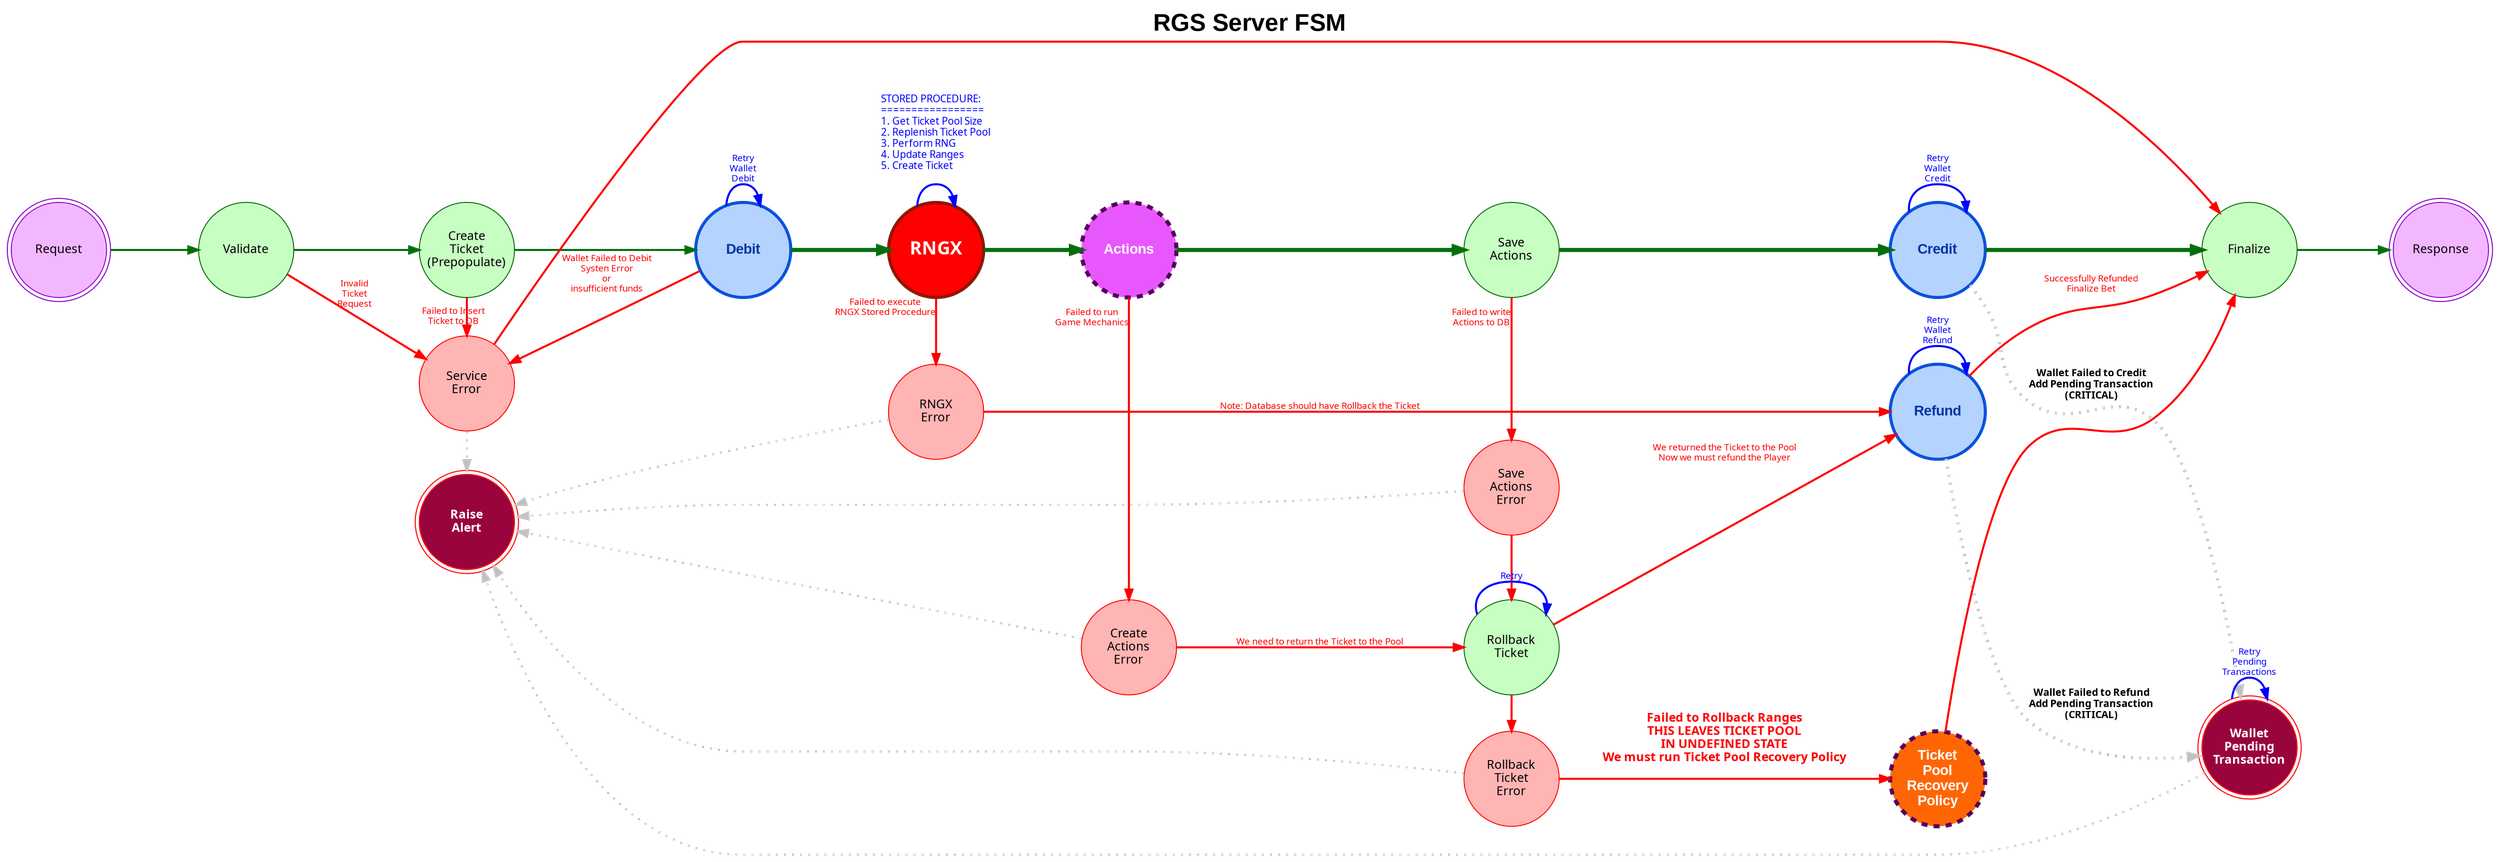 digraph finite_state_machine {

	pad = 0.1;
	bgcolor="transparent";
	rankdir=LR;
	ranksep="1.2";

	graph [label="RGS Server FSM", labelloc=t, fontname="Arial Black", fontsize=24];
	edge [concentrate=false, penwidth="2"];

	node [shape="circle" fixedsize="true" height="1.3" fontname="Verdana" fontsize="12" fontcolor="#000000"];

	{ rank=source "Request" }

	{ rank=same "Create\nTicket\n(Prepopulate)"	, "Service\nError" }
	{ rank=same "Refund", "Credit" }
	{ rank=same "RNGX", "RNGX\nError" }
	{ rank=same "Actions", "Create\nActions\nError" }
	{ rank=same "Save\nActions", "Save\nActions\nError", "Rollback\nTicket", "Rollback\nTicket\nError" }
	{ rank=same "Raise\nAlert", "Service\nError" }

	"Request" 							-> 		"Validate"									[label="" fontname=Verdana fontsize=9 fontcolor="#036D0B" color="#036D0B"];

	"Validate" 							-> 		"Create\nTicket\n(Prepopulate)"				[weight=10 label="" fontname=Verdana fontsize=9 fontcolor="#036D0B" color="#036D0B"];
	"Validate" 							-> 		"Service\nError"							[label="Invalid\nTicket\nRequest" fontname=Verdana fontsize=9 fontcolor="#FF0000" color="#FF0000"];

	"Service\nError"					-> 		"Finalize"									[label="" fontname=Verdana fontsize=9 fontcolor="#036D0B" color="#ff0000"];

	"Create\nTicket\n(Prepopulate)" 	-> 		"Debit"										[weight=10 label="" fontname=Verdana fontsize=9 fontcolor="#036D0B" color="#036D0B"];
	"Create\nTicket\n(Prepopulate)"		-> 		"Service\nError"							[label="Failed to Insert\nTicket to DB" fontname=Verdana fontsize=9 fontcolor="#FF0000" color="#FF0000"];

	"Debit" 							-> 		"RNGX"										[weight=10 label="" fontname=Verdana fontsize=9 fontcolor="#036D0B" color="#036D0B" penwidth="4"];
	"Debit" 							-> 		"Debit"										[label="Retry\nWallet\nDebit" fontname=Verdana fontsize=9 fontcolor="#0000ff" color="#0000ff"];
	"Debit" 							-> 		"Service\nError"							[label="Wallet Failed to Debit\nSysten Error\nor\ninsufficient funds" fontname=Verdana fontsize=9 fontcolor="#ff0000" color="#ff0000"];

	"RNGX" 								-> 		"RNGX"										[label="\n\nSTORED PROCEDURE:\l=================\l1. Get Ticket Pool Size\l2. Replenish Ticket Pool\l3. Perform RNG\l4. Update Ranges\l5. Create Ticket\l\n" fontname=Verdana fontsize=10 fontcolor="blue" color="blue"];
	"RNGX" 								-> 		"Actions"									[weight=10 label="" fontname=Verdana fontsize=9 fontcolor="#036D0B" color="#036D0B" penwidth="4"];
	"RNGX" 								-> 		"RNGX\nError"								[taillabel="Failed to execute\nRNGX Stored Procedure\n\n\n" fontname=Verdana fontsize=9 fontcolor="#FF0000" color="#FF0000"];
	"RNGX\nError"						-> 		"Refund"									[weight=30000 label="Note: Database should have Rollback the Ticket" fontname=Verdana fontsize=9 fontcolor="#FF0000" color="#ff0000"];

	"Actions"							-> 		"Save\nActions"								[weight=100 label="" fontname=Verdana fontsize=9 fontcolor="#036D0B" color="#036D0B" penwidth="4"];
	"Actions"							-> 		"Create\nActions\nError"					[taillabel="\nFailed to run\nGame Mechanics" fontname=Verdana fontsize=9 fontcolor="#ff0000" color="#ff0000"];

	"Create\nActions\nError"			-> 		"Rollback\nTicket"							[weight=30 label="We need to return the Ticket to the Pool" fontname=Verdana fontsize=9 fontcolor="#ff0000" color="#ff0000"];

	"Rollback\nTicket"					->		"Rollback\nTicket"							[label="Retry" fontname=Verdana fontsize=9 fontcolor="#0000ff" color="#0000ff"];
	"Rollback\nTicket"					->		"Refund"									[label="We returned the Ticket to the Pool\nNow we must refund the Player" fontname=Verdana fontsize=9 fontcolor="#ff0000" color="#ff0000"];
	"Rollback\nTicket"					->		"Rollback\nTicket\nError"					[label="" fontname=Verdana fontsize=14 fontcolor="#ff0000" color="#ff0000"];

	"Rollback\nTicket\nError"			->		"Ticket\nPool\nRecovery\nPolicy"			[label="\n\n\nFailed to Rollback Ranges\nTHIS LEAVES TICKET POOL\nIN UNDEFINED STATE\nWe must run Ticket Pool Recovery Policy\n\n" weight=1000 fontname="Verdana Bold" fontsize=12 fontcolor="#ff0000" color="#ff0000"];

	"Ticket\nPool\nRecovery\nPolicy"	-> 		"Finalize"									[label="" fontname=Verdana fontsize=9 fontcolor="#036D0B" color="#ff0000"];

	"Save\nActions"						-> 		"Credit"									[weight=1000 label="" fontname=Verdana fontsize=9 fontcolor="#036D0B" color="#036D0B" penwidth="4"];
	"Save\nActions"						-> 		"Save\nActions\nError"						[taillabel="\nFailed to write\nActions to DB" fontname=Verdana fontsize=9 fontcolor="#ff0000" color="#ff0000"];

	"Save\nActions\nError"				-> 		"Rollback\nTicket"							[label="" fontname=Verdana fontsize=9 fontcolor="#036D0B" color="#ff0000"];

	"Credit"							-> 		"Credit"									[label="Retry\nWallet\nCredit" fontname=Verdana fontsize=9 fontcolor="#0000ff" color="#0000ff"];
	"Credit"							-> 		"Wallet\nPending\nTransaction"				[label="\n\n\nWallet Failed to Credit\nAdd Pending Transaction\n(CRITICAL)" fontname="Verdana Bold" fontsize=10 fontcolor="balck" color="gray" style="dotted" penwidth="3"];
	"Credit"							-> 		"Finalize"									[weight=1000 label="" fontname=Verdana fontsize=9 fontcolor="#036D0B" color="#036D0B" penwidth="4"];

	"Finalize"							-> 		"Response"									[label="" fontname=Verdana fontsize=9 fontcolor="#036D0B" color="#036D0B"];

	"Refund"							-> 		"Refund"									[label="Retry\nWallet\nRefund" fontname=Verdana fontsize=9 fontcolor="#0000ff" color="#0000ff"];
	"Refund"							-> 		"Finalize"									[label="\n\nSuccessfully Refunded\nFinalize Bet" fontname=Verdana fontsize=9 fontcolor="#ff0000" color="#ff0000"];
	"Refund"							-> 		"Wallet\nPending\nTransaction"				[label="\n\n\n\n\n\n\n\n\n\n\n\n\n\n\n\n\n\n\n\n\n\nWallet Failed to Refund\nAdd Pending Transaction\n(CRITICAL)" fontname="Verdana Bold" fontsize=10 fontcolor="balck" color="gray" style="dotted" penwidth="3"];

	"Wallet\nPending\nTransaction"		->		"Wallet\nPending\nTransaction"				[label="Retry\nPending\nTransactions" fontname=Verdana fontsize=9 fontcolor="#0000ff" color="#0000ff"];

	"Create\nActions\nError", "Save\nActions\nError", "RNGX\nError", "Service\nError" , "Wallet\nPending\nTransaction" , "Rollback\nTicket\nError" -> "Raise\nAlert" [label="" fontname=Verdana fontsize=9 fontcolor="balck" color="gray" style="dotted"];

	"Request", "Response"
	[shape="doublecircle" fillcolor="#F3B7FF" style=filled color="#8C05CC"];

	"Create\nActions\nError", "Save\nActions\nError", "RNGX\nError", "Service\nError", "Rollback\nTicket\nError"
	[color=red fillcolor="#FFB5B4" style=filled]

	"RNGX"
	[fillcolor="#ff0000" style=filled color="#881502" fontcolor="white" fontsize="18" fontname="Verdana Bold" penwidth="3"];

	"Debit", "Credit", "Refund"
	[fillcolor="#B4D3FF" style=filled color="#054ED9" fontcolor="#0433A5" fontsize="14" fontname="Arial Black" penwidth="3"];

	"Validate", "Finalize", "Create\nTicket\n(Prepopulate)", "Save\nActions", "Rollback\nTicket"
	[fillcolor="#C7FFC2" style=filled color="#036D0B"];

	"Actions"
	[fillcolor="#E857FE" style=filled color="#52025B" fontcolor="white" fontsize="14" fontname="Arial Black" penwidth="4" style="filled,dashed"];

	"Ticket\nPool\nRecovery\nPolicy"
	[fillcolor="#FE6603" style=filled color="#52025B" fontcolor="white" fontsize="14" fontname="Arial Black" penwidth="4" style="filled,dashed"];

	"Wallet\nPending\nTransaction", "Raise\nAlert"
	[shape=doublecircle color=red fillcolor="#99043C" fontcolor="white" color="red" style=filled fontname="Verdana Bold"]


}
